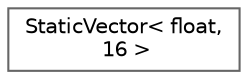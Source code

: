 digraph "Graphical Class Hierarchy"
{
 // LATEX_PDF_SIZE
  bgcolor="transparent";
  edge [fontname=Helvetica,fontsize=10,labelfontname=Helvetica,labelfontsize=10];
  node [fontname=Helvetica,fontsize=10,shape=box,height=0.2,width=0.4];
  rankdir="LR";
  Node0 [id="Node000000",label="StaticVector\< float,\l 16 \>",height=0.2,width=0.4,color="grey40", fillcolor="white", style="filled",URL="$class_static_vector.html",tooltip=" "];
}
